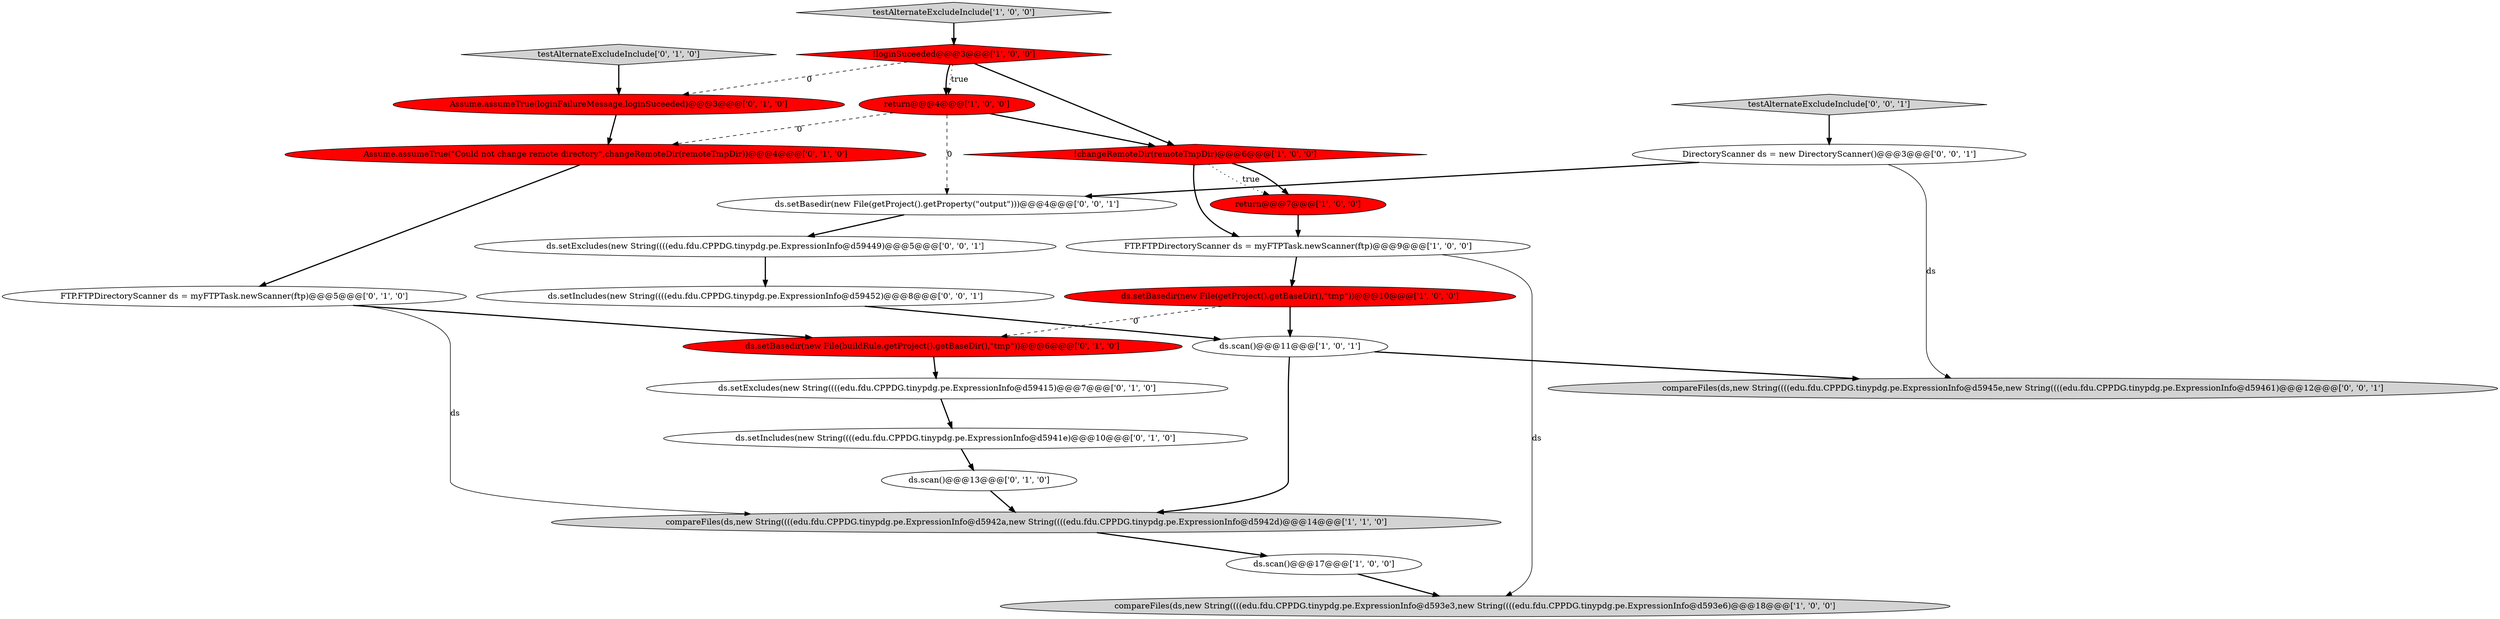 digraph {
1 [style = filled, label = "!changeRemoteDir(remoteTmpDir)@@@6@@@['1', '0', '0']", fillcolor = red, shape = diamond image = "AAA1AAABBB1BBB"];
21 [style = filled, label = "ds.setBasedir(new File(getProject().getProperty(\"output\")))@@@4@@@['0', '0', '1']", fillcolor = white, shape = ellipse image = "AAA0AAABBB3BBB"];
2 [style = filled, label = "compareFiles(ds,new String((((edu.fdu.CPPDG.tinypdg.pe.ExpressionInfo@d593e3,new String((((edu.fdu.CPPDG.tinypdg.pe.ExpressionInfo@d593e6)@@@18@@@['1', '0', '0']", fillcolor = lightgray, shape = ellipse image = "AAA0AAABBB1BBB"];
15 [style = filled, label = "ds.setBasedir(new File(buildRule.getProject().getBaseDir(),\"tmp\"))@@@6@@@['0', '1', '0']", fillcolor = red, shape = ellipse image = "AAA1AAABBB2BBB"];
24 [style = filled, label = "testAlternateExcludeInclude['0', '0', '1']", fillcolor = lightgray, shape = diamond image = "AAA0AAABBB3BBB"];
5 [style = filled, label = "return@@@7@@@['1', '0', '0']", fillcolor = red, shape = ellipse image = "AAA1AAABBB1BBB"];
16 [style = filled, label = "ds.scan()@@@13@@@['0', '1', '0']", fillcolor = white, shape = ellipse image = "AAA0AAABBB2BBB"];
13 [style = filled, label = "FTP.FTPDirectoryScanner ds = myFTPTask.newScanner(ftp)@@@5@@@['0', '1', '0']", fillcolor = white, shape = ellipse image = "AAA0AAABBB2BBB"];
18 [style = filled, label = "ds.setIncludes(new String((((edu.fdu.CPPDG.tinypdg.pe.ExpressionInfo@d5941e)@@@10@@@['0', '1', '0']", fillcolor = white, shape = ellipse image = "AAA0AAABBB2BBB"];
19 [style = filled, label = "compareFiles(ds,new String((((edu.fdu.CPPDG.tinypdg.pe.ExpressionInfo@d5945e,new String((((edu.fdu.CPPDG.tinypdg.pe.ExpressionInfo@d59461)@@@12@@@['0', '0', '1']", fillcolor = lightgray, shape = ellipse image = "AAA0AAABBB3BBB"];
12 [style = filled, label = "Assume.assumeTrue(\"Could not change remote directory\",changeRemoteDir(remoteTmpDir))@@@4@@@['0', '1', '0']", fillcolor = red, shape = ellipse image = "AAA1AAABBB2BBB"];
8 [style = filled, label = "FTP.FTPDirectoryScanner ds = myFTPTask.newScanner(ftp)@@@9@@@['1', '0', '0']", fillcolor = white, shape = ellipse image = "AAA0AAABBB1BBB"];
6 [style = filled, label = "ds.setBasedir(new File(getProject().getBaseDir(),\"tmp\"))@@@10@@@['1', '0', '0']", fillcolor = red, shape = ellipse image = "AAA1AAABBB1BBB"];
20 [style = filled, label = "ds.setIncludes(new String((((edu.fdu.CPPDG.tinypdg.pe.ExpressionInfo@d59452)@@@8@@@['0', '0', '1']", fillcolor = white, shape = ellipse image = "AAA0AAABBB3BBB"];
3 [style = filled, label = "ds.scan()@@@17@@@['1', '0', '0']", fillcolor = white, shape = ellipse image = "AAA0AAABBB1BBB"];
7 [style = filled, label = "ds.scan()@@@11@@@['1', '0', '1']", fillcolor = white, shape = ellipse image = "AAA0AAABBB1BBB"];
11 [style = filled, label = "Assume.assumeTrue(loginFailureMessage,loginSuceeded)@@@3@@@['0', '1', '0']", fillcolor = red, shape = ellipse image = "AAA1AAABBB2BBB"];
10 [style = filled, label = "compareFiles(ds,new String((((edu.fdu.CPPDG.tinypdg.pe.ExpressionInfo@d5942a,new String((((edu.fdu.CPPDG.tinypdg.pe.ExpressionInfo@d5942d)@@@14@@@['1', '1', '0']", fillcolor = lightgray, shape = ellipse image = "AAA0AAABBB1BBB"];
9 [style = filled, label = "return@@@4@@@['1', '0', '0']", fillcolor = red, shape = ellipse image = "AAA1AAABBB1BBB"];
22 [style = filled, label = "ds.setExcludes(new String((((edu.fdu.CPPDG.tinypdg.pe.ExpressionInfo@d59449)@@@5@@@['0', '0', '1']", fillcolor = white, shape = ellipse image = "AAA0AAABBB3BBB"];
17 [style = filled, label = "testAlternateExcludeInclude['0', '1', '0']", fillcolor = lightgray, shape = diamond image = "AAA0AAABBB2BBB"];
14 [style = filled, label = "ds.setExcludes(new String((((edu.fdu.CPPDG.tinypdg.pe.ExpressionInfo@d59415)@@@7@@@['0', '1', '0']", fillcolor = white, shape = ellipse image = "AAA0AAABBB2BBB"];
4 [style = filled, label = "testAlternateExcludeInclude['1', '0', '0']", fillcolor = lightgray, shape = diamond image = "AAA0AAABBB1BBB"];
0 [style = filled, label = "!loginSuceeded@@@3@@@['1', '0', '0']", fillcolor = red, shape = diamond image = "AAA1AAABBB1BBB"];
23 [style = filled, label = "DirectoryScanner ds = new DirectoryScanner()@@@3@@@['0', '0', '1']", fillcolor = white, shape = ellipse image = "AAA0AAABBB3BBB"];
1->5 [style = bold, label=""];
8->2 [style = solid, label="ds"];
5->8 [style = bold, label=""];
0->9 [style = bold, label=""];
1->8 [style = bold, label=""];
23->19 [style = solid, label="ds"];
15->14 [style = bold, label=""];
7->10 [style = bold, label=""];
16->10 [style = bold, label=""];
10->3 [style = bold, label=""];
8->6 [style = bold, label=""];
11->12 [style = bold, label=""];
0->11 [style = dashed, label="0"];
24->23 [style = bold, label=""];
4->0 [style = bold, label=""];
12->13 [style = bold, label=""];
3->2 [style = bold, label=""];
23->21 [style = bold, label=""];
22->20 [style = bold, label=""];
13->10 [style = solid, label="ds"];
21->22 [style = bold, label=""];
6->15 [style = dashed, label="0"];
9->21 [style = dashed, label="0"];
0->1 [style = bold, label=""];
14->18 [style = bold, label=""];
9->12 [style = dashed, label="0"];
13->15 [style = bold, label=""];
20->7 [style = bold, label=""];
9->1 [style = bold, label=""];
6->7 [style = bold, label=""];
0->9 [style = dotted, label="true"];
7->19 [style = bold, label=""];
1->5 [style = dotted, label="true"];
17->11 [style = bold, label=""];
18->16 [style = bold, label=""];
}
